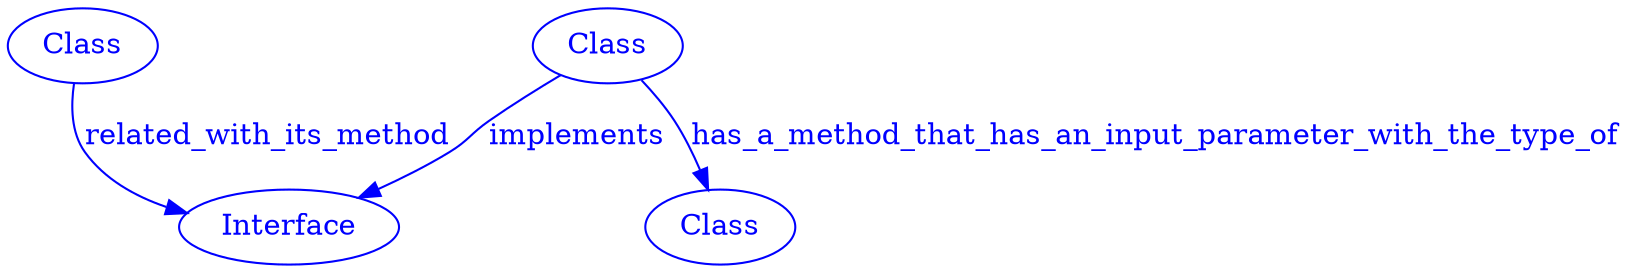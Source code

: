 digraph SubdueGraph {
  2 [label="Interface",color=blue,fontcolor=blue];
  3 [label="Class",color=blue,fontcolor=blue];
  4 [label="Class",color=blue,fontcolor=blue];
  16 [label="Class",color=blue,fontcolor=blue];
  4 -> 2 [label="implements",color=blue,fontcolor=blue];
  3 -> 2 [label="related_with_its_method",color=blue,fontcolor=blue];
  4 -> 16 [label="has_a_method_that_has_an_input_parameter_with_the_type_of",color=blue,fontcolor=blue];
}
